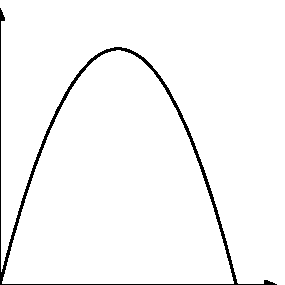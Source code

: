 beginfig(1)
    u1:= 1cm;
    def compute_curve(suffix f)(expr xmin, xmax, xinc) =
    ( (xmin,f(xmin))
    for x=xmin+xinc step xinc until xmax:
      .. (x,f(x))
    endfor )
  enddef;
  vardef f(expr x) = 4*x-4*x*x enddef;
  path p;
  p := compute_curve(f, 0, 1.1 , .1) scaled 3u1;
  draw p withpen pencircle scaled 1bp;
  drawarrow (0,-u1) -- (0,3.5u1);
  drawarrow (-u1,0) -- (3.5u1,0);
  label.bot(decimal(1),(u1,0)*3);
  label.lrt(decimal(0),(0,0)*u);
  label.lft(decimal(1),(0,u1)*3);
endfig;


beginfig(2)
  m:=175;
  u2:=3cm;
  v2:=1.5bp;
  k:=0.314159265;
  pair A,B;
  A:=(0,k*u2);
  for i=1 upto m:
    k:=4*k*(1-k);
    B:=(i*v2,k*u2);
    draw A--B withpen pencircle scaled 0.5bp;
    A:=B;
  endfor;
  draw (0,0)--(0,1u2);
label.lft(decimal(1), (0,1u2));
label.lft(decimal(0), (0,0));
 label.bot(decimal(0),(0,0));
 label.bot(decimal(100),(v2,0)*100);
 label.bot(decimal(175),(v2,0)*175);
endfig;

beginfig(3)
  m:=175;
  u3:=3cm;
  v3:=1.5bp;
  k:=0.315159265;
  pair A,B;
  A:=(0,k*u3);
  for i=1 upto m:
    k:=4*k*(1-k);
    B:=(i*v3,k*u3);
    draw A--B withpen pencircle scaled 0.5bp;
    A:=B;
  endfor;
  draw (0,0)--(0,1u3);
label.lft(decimal(1), (0,1u3));
label.lft(decimal(0), (0,0));
 label.bot(decimal(0),(0,0));
 label.bot(decimal(100),(v3,0)*100);
 label.bot(decimal(175),(v3,0)*175);
endfig;

beginfig(4)
  m:=175;
  u2:=3cm;
  v2:=1.5bp;
  k:=0;
  pair A,B;
  A:=(0,k*u2);
  for i=1 upto m:
    k:=4*k*(1-k);
    B:=(i*v2,k*u2);
    draw A--B withpen pencircle scaled 0.5bp;
    A:=B;
  endfor;
  draw (0,0)--(0,1u2);
label.lft(decimal(1), (0,1u2));
label.lft(decimal(0), (0,0));
label.bot(decimal(0),(0,0));
label.bot(decimal(100),(v2,0)*100);
label.bot(decimal(175),(v2,0)*175);
endfig;

beginfig(5)
  m:=175;
  u2:=3cm;
  v2:=1.5bp;
  k:=0.75;
  pair A,B;
  A:=(0,k*u2);
  for i=1 upto m:
    k:=4*k*(1-k);
    B:=(i*v2,k*u2);
    draw A--B withpen pencircle scaled 0.5bp;
    A:=B;
  endfor;
  draw (0,0)--(0,1u2);
label.lft(decimal(1), (0,1u2));
label.lft(decimal(0), (0,0));
 label.bot(decimal(0),(0,0));
 label.bot(decimal(100),(v2,0)*100);
 label.bot(decimal(175),(v2,0)*175);
endfig;


beginfig(6)
 u:=1cm; u1:=3.5cm; u2:=0.1cm;
  pair A[];
  A[0]:=(-u, -u);
  A[1]:=( u, -u);
  A[2]:=( u,  u);
  A[3]:=(-u,  u);
  draw A[0]--A[1]--A[2]--A[3]--cycle;
  drawarrow (0,u+u2){left}..{right}(0,u1/2){right}..{left}(0,-u+u1-u2);
  pair B[];
  B[0]:=(-u+u1, -u);
  B[1]:=( u+u1, -u);
  B[2]:=( u+u1,  u);
  B[3]:=(-u+u1,  u);
  draw B[0]--B[1]--B[2]--B[3]--cycle;
  drawarrow (-u+u1-u2,0){up}..{down}(u1/2,0){down}..{up}(u+u2,0);
    pair C[];
  C[0]:=(-u, -u+u1);
  C[1]:=( u, -u+u1);
  C[2]:=( u,  u+u1);
  C[3]:=(-u,  u+u1);
  draw C[0]--C[1]--C[2]--C[3]--cycle;
  drawarrow (u+u2,u1){up}..{down}(u1/2,u1){down}..{up}(-u+u1-u2,u1);
  pair D[];
  D[0]:=(-u+u1, -u+u1);
  D[1]:=( u+u1, -u+u1);
  D[2]:=( u+u1,  u+u1);
  D[3]:=(-u+u1,  u+u1);
  draw D[0]--D[1]--D[2]--D[3]--cycle;
  drawarrow (u1,-u+u1-u2){left}..{right}(u1,u1/2){right}..{left}(u1,u+u2);
%Importante recordar
%  ulft urt
%      #
%  llft lrt
  dotlabel.llft("C", C[0]);
  dotlabel.lrt("D", C[1]);
  dotlabel.urt("B", C[2]);
  dotlabel.ulft("A", C[3]);
  dotlabel.llft("D", D[0]);
  dotlabel.lrt("B", D[1]);
  dotlabel.urt("A", D[2]);
  dotlabel.ulft("C", D[3]);
  dotlabel.llft("B", B[0]);
  dotlabel.lrt("A", B[1]);
  dotlabel.urt("C", B[2]);
  dotlabel.ulft("D", B[3]);
  dotlabel.llft("A", A[0]);
  dotlabel.lrt("C", A[1]);
  dotlabel.urt("D", A[2]);
  dotlabel.ulft("B", A[3]);
endfig;

beginfig(7);
pair a,b,c,d,l,m,n,o,t,x,y,z;
u5:=1cm;
a:=(0u5,3u5);   b:=(4u5,5u5);
c:=(8u5,3u5);   d:=(4u5,1u5);
l:=(1u5,3u5); m:=(4u5,4.333u5);
n:=(7u5,3u5);   o:=(4u5,1.666u5);
t:=(2u5,3u5);   x:=(4u5,3.666u5);
y:=(6u5,3u5);   z:=(4u5,2.333u5);
drawarrow a{up}..{right}b withpen pencircle scaled 2bp withcolor .6white;
drawarrow b{right}..{down}c withpen pencircle scaled 2bp withcolor .6white;
drawarrow c{down}..{left}d withpen pencircle scaled 2bp withcolor .6white;
drawarrow d{left}..{up}a withpen pencircle scaled 2bp withcolor .6white;
drawarrow l{up}..{right}m withpen pencircle scaled 2bp withcolor .4white;
drawarrow m{right}..{down}n withpen pencircle scaled 2bp withcolor .4white;
drawarrow n{down}..{left}o withpen pencircle scaled 2bp withcolor .4white;
drawarrow o{left}..{up}l withpen pencircle scaled 2bp withcolor .4white;
drawarrow t{up}..{right}x withpen pencircle scaled 2bp withcolor .2white;
drawarrow x{right}..{down}y withpen pencircle scaled 2bp withcolor .2white;
drawarrow y{down}..{left}z withpen pencircle scaled 2bp withcolor .2white;
drawarrow z{left}..{up}t withpen pencircle scaled 2bp withcolor .2white;
endfig;

beginfig(8);
  pair A[],B[];
  A[0]:=( 0u, 0u);
  A[1]:=( 3u, 6u);
  A[2]:=( 5u, 3u);
  A[3]:=( 8u, 7u);
  B[0]:=( 0u, -1u);
  B[1]:=( 3u,5u);
  B[2]:=( 5u,2u);
  B[3]:=( 8u,6u);
  C[0]:=( 0u, -0.5u);
  C[1]:=( 3u,5.5u);
  C[2]:=( 5u,2.5u);
  C[3]:=( 8u,6.5u);
  D[0]:=( 0u, -1.5u);
  D[1]:=( 3u,4.5u);
  D[2]:=( 5u,1.5u);
  D[3]:=( 8u,5.56u);
  draw A[0]--A[1]--A[2]--A[3] withpen pencircle scaled 2bp withcolor .8white;
  draw B[0]--B[1]--B[2]--B[3] withpen pencircle scaled 2bp withcolor .4white;
  draw C[0]--C[1]--C[2]--C[3] withpen pencircle scaled 2bp withcolor .6white;
  draw D[0]--D[1]--D[2]--D[3] withpen pencircle scaled 2bp withcolor .2white;
endfig;

end;

